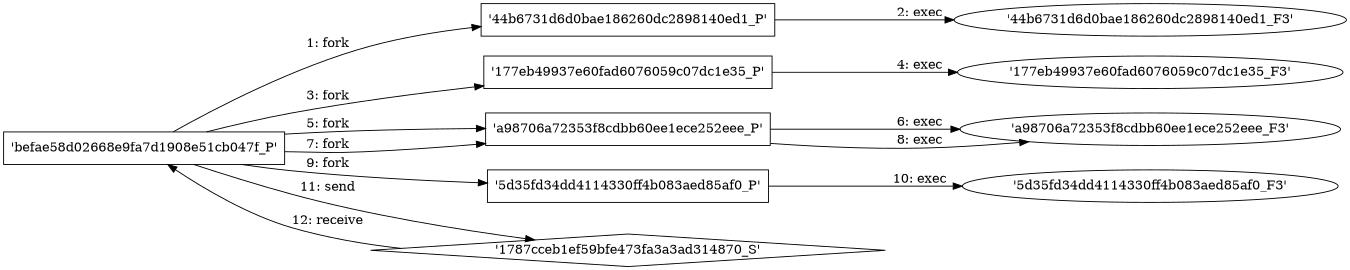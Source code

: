 digraph "D:\Learning\Paper\apt\基于CTI的攻击预警\Dataset\攻击图\ASGfromALLCTI\Microsoft Patch Tuesday includes most vulnerabilities since Sept. 2020.dot" {
rankdir="LR"
size="9"
fixedsize="false"
splines="true"
nodesep=0.3
ranksep=0
fontsize=10
overlap="scalexy"
engine= "neato"
	"'befae58d02668e9fa7d1908e51cb047f_P'" [node_type=Process shape=box]
	"'44b6731d6d0bae186260dc2898140ed1_P'" [node_type=Process shape=box]
	"'befae58d02668e9fa7d1908e51cb047f_P'" -> "'44b6731d6d0bae186260dc2898140ed1_P'" [label="1: fork"]
	"'44b6731d6d0bae186260dc2898140ed1_P'" [node_type=Process shape=box]
	"'44b6731d6d0bae186260dc2898140ed1_F3'" [node_type=File shape=ellipse]
	"'44b6731d6d0bae186260dc2898140ed1_P'" -> "'44b6731d6d0bae186260dc2898140ed1_F3'" [label="2: exec"]
	"'befae58d02668e9fa7d1908e51cb047f_P'" [node_type=Process shape=box]
	"'177eb49937e60fad6076059c07dc1e35_P'" [node_type=Process shape=box]
	"'befae58d02668e9fa7d1908e51cb047f_P'" -> "'177eb49937e60fad6076059c07dc1e35_P'" [label="3: fork"]
	"'177eb49937e60fad6076059c07dc1e35_P'" [node_type=Process shape=box]
	"'177eb49937e60fad6076059c07dc1e35_F3'" [node_type=File shape=ellipse]
	"'177eb49937e60fad6076059c07dc1e35_P'" -> "'177eb49937e60fad6076059c07dc1e35_F3'" [label="4: exec"]
	"'befae58d02668e9fa7d1908e51cb047f_P'" [node_type=Process shape=box]
	"'a98706a72353f8cdbb60ee1ece252eee_P'" [node_type=Process shape=box]
	"'befae58d02668e9fa7d1908e51cb047f_P'" -> "'a98706a72353f8cdbb60ee1ece252eee_P'" [label="5: fork"]
	"'a98706a72353f8cdbb60ee1ece252eee_P'" [node_type=Process shape=box]
	"'a98706a72353f8cdbb60ee1ece252eee_F3'" [node_type=File shape=ellipse]
	"'a98706a72353f8cdbb60ee1ece252eee_P'" -> "'a98706a72353f8cdbb60ee1ece252eee_F3'" [label="6: exec"]
	"'befae58d02668e9fa7d1908e51cb047f_P'" [node_type=Process shape=box]
	"'a98706a72353f8cdbb60ee1ece252eee_P'" [node_type=Process shape=box]
	"'befae58d02668e9fa7d1908e51cb047f_P'" -> "'a98706a72353f8cdbb60ee1ece252eee_P'" [label="7: fork"]
	"'a98706a72353f8cdbb60ee1ece252eee_P'" [node_type=Process shape=box]
	"'a98706a72353f8cdbb60ee1ece252eee_F3'" [node_type=File shape=ellipse]
	"'a98706a72353f8cdbb60ee1ece252eee_P'" -> "'a98706a72353f8cdbb60ee1ece252eee_F3'" [label="8: exec"]
	"'befae58d02668e9fa7d1908e51cb047f_P'" [node_type=Process shape=box]
	"'5d35fd34dd4114330ff4b083aed85af0_P'" [node_type=Process shape=box]
	"'befae58d02668e9fa7d1908e51cb047f_P'" -> "'5d35fd34dd4114330ff4b083aed85af0_P'" [label="9: fork"]
	"'5d35fd34dd4114330ff4b083aed85af0_P'" [node_type=Process shape=box]
	"'5d35fd34dd4114330ff4b083aed85af0_F3'" [node_type=File shape=ellipse]
	"'5d35fd34dd4114330ff4b083aed85af0_P'" -> "'5d35fd34dd4114330ff4b083aed85af0_F3'" [label="10: exec"]
	"'1787cceb1ef59bfe473fa3a3ad314870_S'" [node_type=Socket shape=diamond]
	"'befae58d02668e9fa7d1908e51cb047f_P'" [node_type=Process shape=box]
	"'befae58d02668e9fa7d1908e51cb047f_P'" -> "'1787cceb1ef59bfe473fa3a3ad314870_S'" [label="11: send"]
	"'1787cceb1ef59bfe473fa3a3ad314870_S'" -> "'befae58d02668e9fa7d1908e51cb047f_P'" [label="12: receive"]
}
